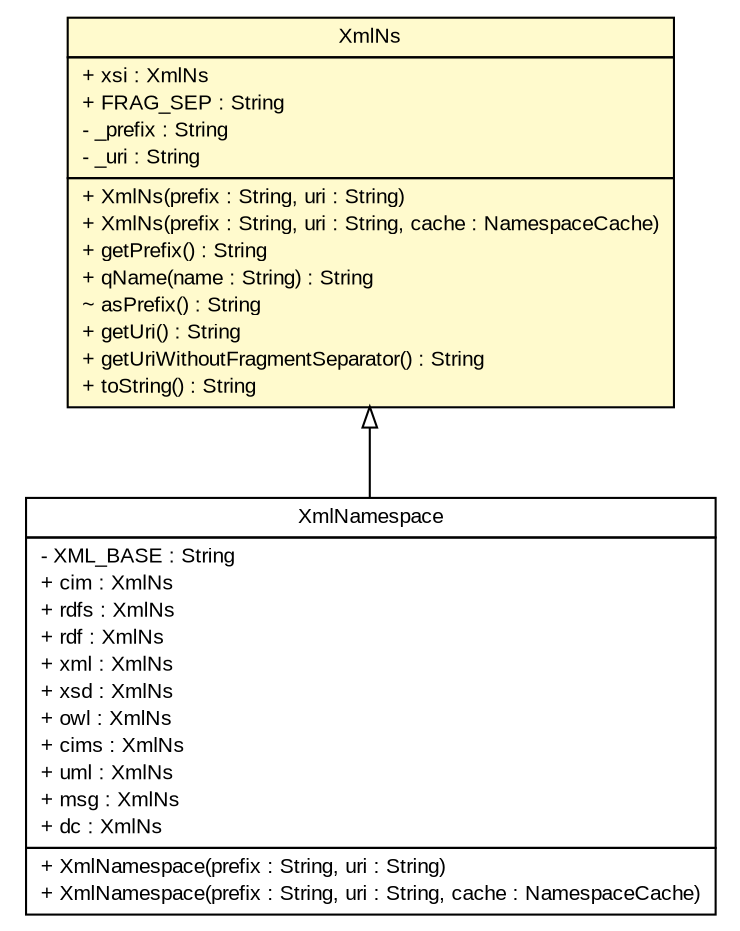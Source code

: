#!/usr/local/bin/dot
#
# Class diagram 
# Generated by UMLGraph version R5_6_6-6-g3bdff0 (http://www.umlgraph.org/)
#

digraph G {
	edge [fontname="arial",fontsize=10,labelfontname="arial",labelfontsize=10];
	node [fontname="arial",fontsize=10,shape=plaintext];
	nodesep=0.25;
	ranksep=0.5;
	// org.tanjakostic.jcleancim.experimental.builder.rdfs.XmlNamespace
	c216340 [label=<<table title="org.tanjakostic.jcleancim.experimental.builder.rdfs.XmlNamespace" border="0" cellborder="1" cellspacing="0" cellpadding="2" port="p" href="../experimental/builder/rdfs/XmlNamespace.html">
		<tr><td><table border="0" cellspacing="0" cellpadding="1">
<tr><td align="center" balign="center"> XmlNamespace </td></tr>
		</table></td></tr>
		<tr><td><table border="0" cellspacing="0" cellpadding="1">
<tr><td align="left" balign="left"> - XML_BASE : String </td></tr>
<tr><td align="left" balign="left"> + cim : XmlNs </td></tr>
<tr><td align="left" balign="left"> + rdfs : XmlNs </td></tr>
<tr><td align="left" balign="left"> + rdf : XmlNs </td></tr>
<tr><td align="left" balign="left"> + xml : XmlNs </td></tr>
<tr><td align="left" balign="left"> + xsd : XmlNs </td></tr>
<tr><td align="left" balign="left"> + owl : XmlNs </td></tr>
<tr><td align="left" balign="left"> + cims : XmlNs </td></tr>
<tr><td align="left" balign="left"> + uml : XmlNs </td></tr>
<tr><td align="left" balign="left"> + msg : XmlNs </td></tr>
<tr><td align="left" balign="left"> + dc : XmlNs </td></tr>
		</table></td></tr>
		<tr><td><table border="0" cellspacing="0" cellpadding="1">
<tr><td align="left" balign="left"> + XmlNamespace(prefix : String, uri : String) </td></tr>
<tr><td align="left" balign="left"> + XmlNamespace(prefix : String, uri : String, cache : NamespaceCache) </td></tr>
		</table></td></tr>
		</table>>, URL="../experimental/builder/rdfs/XmlNamespace.html", fontname="arial", fontcolor="black", fontsize=10.0];
	// org.tanjakostic.jcleancim.xml.XmlNs
	c216614 [label=<<table title="org.tanjakostic.jcleancim.xml.XmlNs" border="0" cellborder="1" cellspacing="0" cellpadding="2" port="p" bgcolor="lemonChiffon" href="./XmlNs.html">
		<tr><td><table border="0" cellspacing="0" cellpadding="1">
<tr><td align="center" balign="center"> XmlNs </td></tr>
		</table></td></tr>
		<tr><td><table border="0" cellspacing="0" cellpadding="1">
<tr><td align="left" balign="left"> + xsi : XmlNs </td></tr>
<tr><td align="left" balign="left"> + FRAG_SEP : String </td></tr>
<tr><td align="left" balign="left"> - _prefix : String </td></tr>
<tr><td align="left" balign="left"> - _uri : String </td></tr>
		</table></td></tr>
		<tr><td><table border="0" cellspacing="0" cellpadding="1">
<tr><td align="left" balign="left"> + XmlNs(prefix : String, uri : String) </td></tr>
<tr><td align="left" balign="left"> + XmlNs(prefix : String, uri : String, cache : NamespaceCache) </td></tr>
<tr><td align="left" balign="left"> + getPrefix() : String </td></tr>
<tr><td align="left" balign="left"> + qName(name : String) : String </td></tr>
<tr><td align="left" balign="left"> ~ asPrefix() : String </td></tr>
<tr><td align="left" balign="left"> + getUri() : String </td></tr>
<tr><td align="left" balign="left"> + getUriWithoutFragmentSeparator() : String </td></tr>
<tr><td align="left" balign="left"> + toString() : String </td></tr>
		</table></td></tr>
		</table>>, URL="./XmlNs.html", fontname="arial", fontcolor="black", fontsize=10.0];
	//org.tanjakostic.jcleancim.experimental.builder.rdfs.XmlNamespace extends org.tanjakostic.jcleancim.xml.XmlNs
	c216614:p -> c216340:p [dir=back,arrowtail=empty];
}

